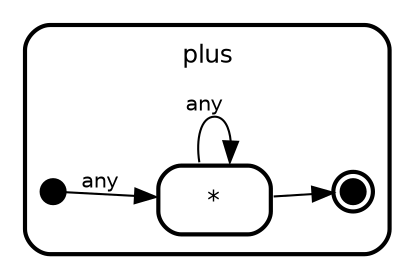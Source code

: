 digraph "state transitions" {
  fontname="Helvetica" fontsize=12 penwidth=2.0 splines=true ordering=out compound=true overlap=scale nodesep=0.3 ranksep=0.1 rankdir=LR
  node [shape=plaintext style=filled fillcolor="#FFFFFF01" fontname=Helvetica fontsize=12 penwidth=2.0]
  edge [fontname=Helvetica fontsize=10]

  subgraph "cluster_plus" {
    class="state regular" label= <
    <table cellborder="0" border="0">
      <tr><td>plus</td></tr>
    </table>
    > style=rounded penwidth=2.0
    "plus" [shape=point style=invis margin=0 width=0 height=0 fixedsize=true]
      "initial" [shape=circle style=filled class="state initial" color="black" fillcolor="black" fixedsize=true height=0.15 label=""]
      "initial" -> "*" [label="any   \l" class="transition"]
      "*" [margin=0 class="state regular" label= <
        <table align="center" cellborder="0" border="2" style="rounded" width="48">
          <tr><td width="48" cellpadding="7">*</td></tr>
        </table>
      >]
      "*" -> "*" [label="any   \l" class="transition"]
      "*" -> "final" [label="    \l" class="transition"]
      "final" [shape=circle style=filled class="state final" color="black" fillcolor="black" fixedsize=true height=0.15 peripheries=2 label=""]

  }

}
